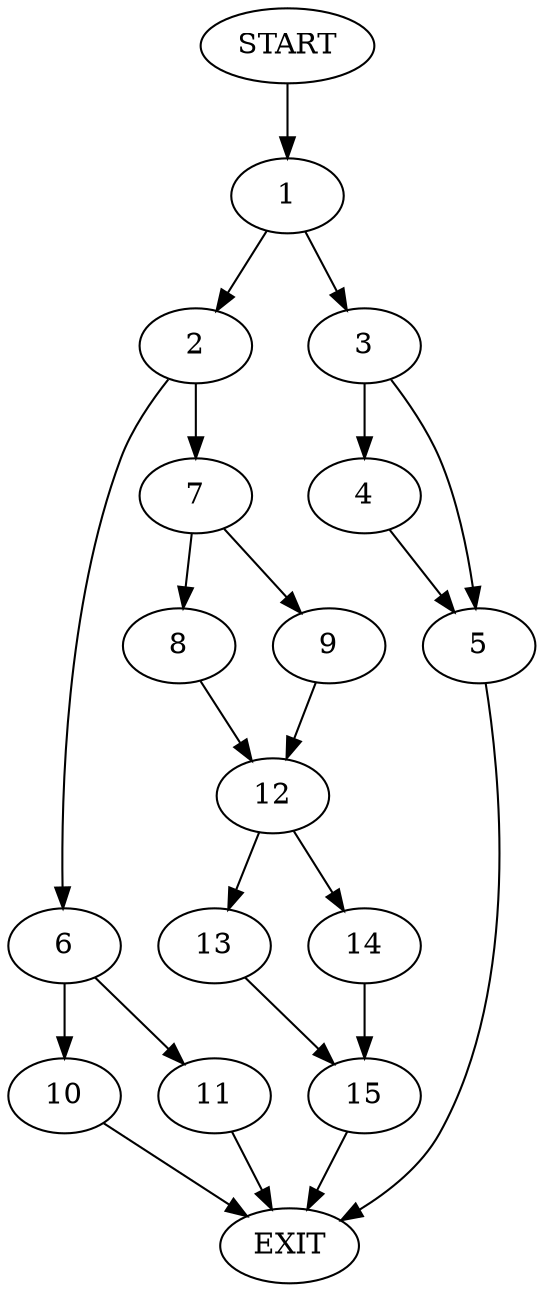 digraph {
0 [label="START"]
16 [label="EXIT"]
0 -> 1
1 -> 2
1 -> 3
3 -> 4
3 -> 5
2 -> 6
2 -> 7
4 -> 5
5 -> 16
7 -> 8
7 -> 9
6 -> 10
6 -> 11
9 -> 12
8 -> 12
12 -> 13
12 -> 14
13 -> 15
14 -> 15
15 -> 16
10 -> 16
11 -> 16
}
